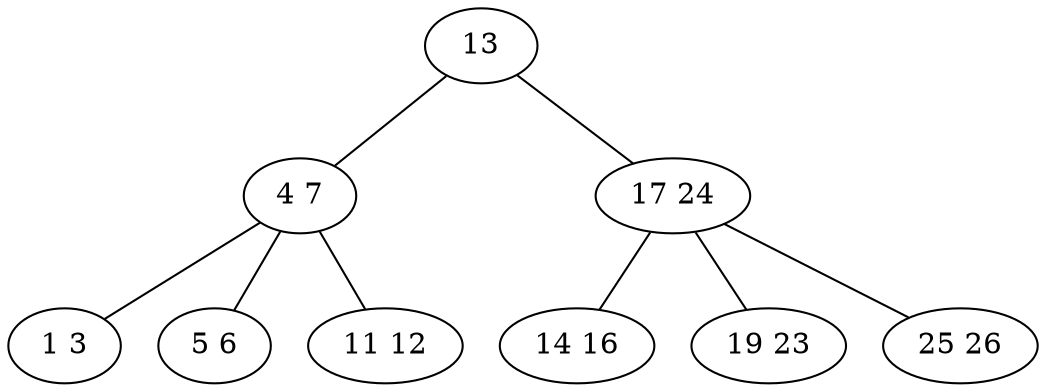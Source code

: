 graph btree {
    BT_7fa013403a50 [label="13"];
    BT_7fa013403aa0 [label="4 7"];
    BT_7fa013403a50 -- BT_7fa013403aa0;
    BT_7fa013403b40 [label="1 3"];
    BT_7fa013403aa0 -- BT_7fa013403b40;
    BT_7fa013403b90 [label="5 6"];
    BT_7fa013403aa0 -- BT_7fa013403b90;
    BT_7fa013403be0 [label="11 12"];
    BT_7fa013403aa0 -- BT_7fa013403be0;
    BT_7fa013403af0 [label="17 24"];
    BT_7fa013403a50 -- BT_7fa013403af0;
    BT_7fa013403c30 [label="14 16"];
    BT_7fa013403af0 -- BT_7fa013403c30;
    BT_7fa013403c80 [label="19 23"];
    BT_7fa013403af0 -- BT_7fa013403c80;
    BT_7fa013403cd0 [label="25 26"];
    BT_7fa013403af0 -- BT_7fa013403cd0;
}